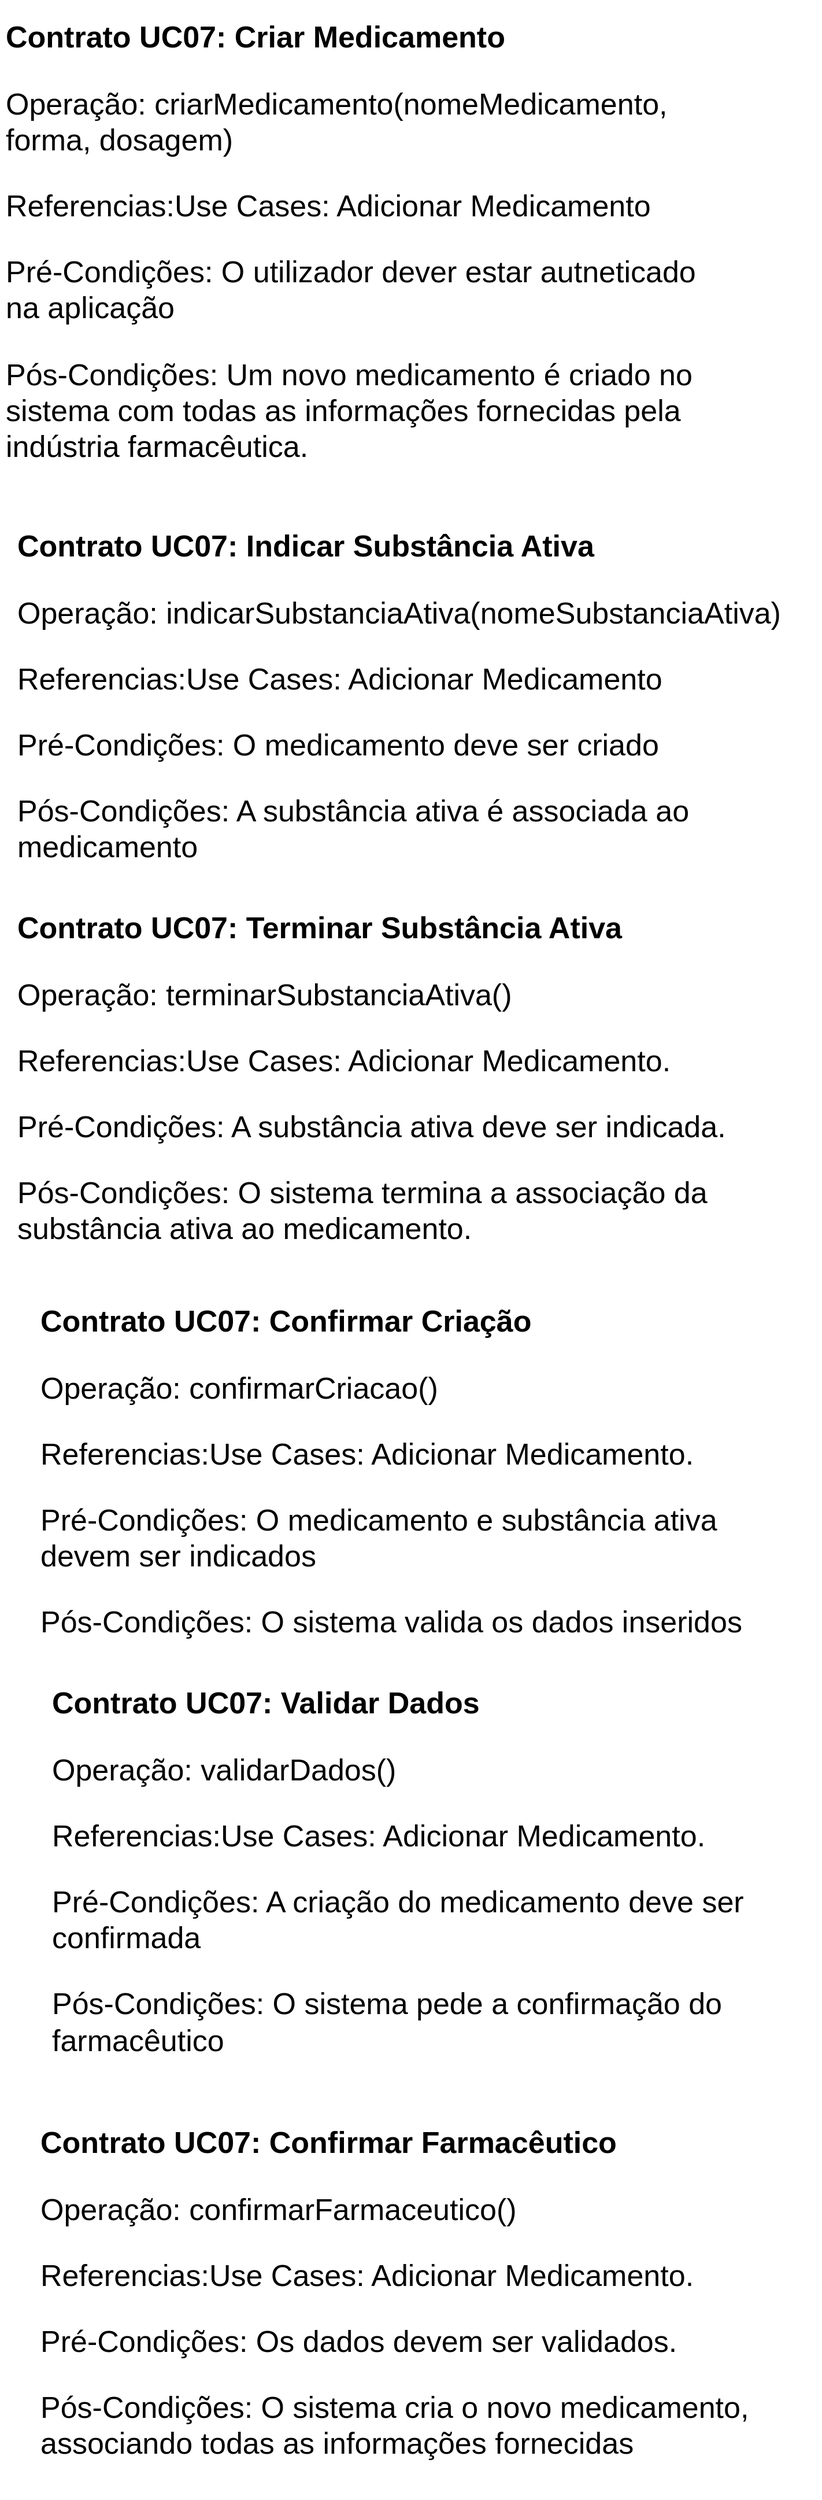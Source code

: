 <mxfile version="22.0.2" type="device">
  <diagram name="Page-1" id="5QvX5YuXNmrMK5dE1jn4">
    <mxGraphModel dx="1098" dy="820" grid="1" gridSize="10" guides="1" tooltips="1" connect="1" arrows="1" fold="1" page="1" pageScale="1" pageWidth="827" pageHeight="1169" math="0" shadow="0">
      <root>
        <mxCell id="0" />
        <mxCell id="1" parent="0" />
        <mxCell id="2Dl9Z7S1etDeZ3RpkVc1-1" value="&lt;h1 style=&quot;font-size: 26px;&quot;&gt;&lt;font style=&quot;font-size: 26px;&quot;&gt;Contrato UC07: Criar Medicamento&lt;/font&gt;&lt;/h1&gt;&lt;p style=&quot;font-size: 26px;&quot;&gt;Operação: criarMedicamento(nomeMedicamento, forma, dosagem)&lt;/p&gt;&lt;p style=&quot;font-size: 26px;&quot;&gt;Referencias:Use Cases: Adicionar Medicamento&lt;/p&gt;&lt;p style=&quot;font-size: 26px;&quot;&gt;Pré-Condições: O utilizador dever estar autneticado na aplicação&lt;/p&gt;&lt;p style=&quot;font-size: 26px;&quot;&gt;Pós-Condições: Um novo medicamento é criado no sistema com todas as informações fornecidas pela indústria farmacêutica.&lt;/p&gt;&lt;p style=&quot;font-size: 26px;&quot;&gt;&lt;br&gt;&lt;/p&gt;&lt;p style=&quot;font-size: 26px;&quot;&gt;&lt;span style=&quot;white-space: pre;&quot;&gt;&#x9;&lt;span style=&quot;white-space: pre;&quot;&gt;&#x9;&lt;/span&gt;&lt;span style=&quot;white-space: pre;&quot;&gt;&#x9;&lt;/span&gt; &lt;/span&gt;&amp;nbsp;&amp;nbsp;&lt;br&gt;&lt;/p&gt;&lt;p style=&quot;font-size: 26px;&quot;&gt;&lt;br&gt;&lt;/p&gt;" style="text;html=1;strokeColor=none;fillColor=none;spacing=5;spacingTop=-20;whiteSpace=wrap;overflow=hidden;rounded=0;" vertex="1" parent="1">
          <mxGeometry x="20" y="10" width="640" height="400" as="geometry" />
        </mxCell>
        <mxCell id="2Dl9Z7S1etDeZ3RpkVc1-2" value="&lt;h1 style=&quot;font-size: 26px;&quot;&gt;&lt;font style=&quot;font-size: 26px;&quot;&gt;Contrato UC07: Indicar Substância Ativa&lt;/font&gt;&lt;/h1&gt;&lt;p style=&quot;font-size: 26px;&quot;&gt;Operação: indicarSubstanciaAtiva(nomeSubstanciaAtiva)&lt;/p&gt;&lt;p style=&quot;font-size: 26px;&quot;&gt;Referencias:Use Cases: Adicionar Medicamento&lt;/p&gt;&lt;p style=&quot;font-size: 26px;&quot;&gt;Pré-Condições: O medicamento deve ser criado&lt;/p&gt;&lt;p style=&quot;font-size: 26px;&quot;&gt;Pós-Condições: A substância ativa é associada ao medicamento&lt;/p&gt;&lt;p style=&quot;font-size: 26px;&quot;&gt;&lt;br&gt;&lt;/p&gt;&lt;p style=&quot;font-size: 26px;&quot;&gt;&lt;span style=&quot;white-space: pre;&quot;&gt;&#x9;&lt;span style=&quot;white-space: pre;&quot;&gt;&#x9;&lt;/span&gt;&lt;span style=&quot;white-space: pre;&quot;&gt;&#x9;&lt;/span&gt; &lt;/span&gt;&amp;nbsp;&amp;nbsp;&lt;br&gt;&lt;/p&gt;&lt;p style=&quot;font-size: 26px;&quot;&gt;&lt;br&gt;&lt;/p&gt;" style="text;html=1;strokeColor=none;fillColor=none;spacing=5;spacingTop=-20;whiteSpace=wrap;overflow=hidden;rounded=0;" vertex="1" parent="1">
          <mxGeometry x="30" y="450" width="670" height="330" as="geometry" />
        </mxCell>
        <mxCell id="2Dl9Z7S1etDeZ3RpkVc1-3" value="&lt;h1 style=&quot;font-size: 26px;&quot;&gt;&lt;font style=&quot;font-size: 26px;&quot;&gt;Contrato UC07: Terminar Substância Ativa&lt;/font&gt;&lt;/h1&gt;&lt;p style=&quot;font-size: 26px;&quot;&gt;Operação: terminarSubstanciaAtiva()&lt;/p&gt;&lt;p style=&quot;font-size: 26px;&quot;&gt;Referencias:Use Cases: Adicionar Medicamento.&lt;/p&gt;&lt;p style=&quot;font-size: 26px;&quot;&gt;Pré-Condições: A substância ativa deve ser indicada.&lt;/p&gt;&lt;p style=&quot;font-size: 26px;&quot;&gt;Pós-Condições: O sistema termina a associação da substância ativa ao medicamento.&lt;/p&gt;&lt;p style=&quot;font-size: 26px;&quot;&gt;&lt;br&gt;&lt;/p&gt;&lt;p style=&quot;font-size: 26px;&quot;&gt;&lt;span style=&quot;white-space: pre;&quot;&gt;&#x9;&lt;span style=&quot;white-space: pre;&quot;&gt;&#x9;&lt;/span&gt;&lt;span style=&quot;white-space: pre;&quot;&gt;&#x9;&lt;/span&gt; &lt;/span&gt;&amp;nbsp;&amp;nbsp;&lt;br&gt;&lt;/p&gt;&lt;p style=&quot;font-size: 26px;&quot;&gt;&lt;br&gt;&lt;/p&gt;" style="text;html=1;strokeColor=none;fillColor=none;spacing=5;spacingTop=-20;whiteSpace=wrap;overflow=hidden;rounded=0;" vertex="1" parent="1">
          <mxGeometry x="30" y="780" width="670" height="330" as="geometry" />
        </mxCell>
        <mxCell id="2Dl9Z7S1etDeZ3RpkVc1-4" value="&lt;h1 style=&quot;font-size: 26px;&quot;&gt;&lt;font style=&quot;font-size: 26px;&quot;&gt;Contrato UC07: Confirmar Criação&lt;/font&gt;&lt;/h1&gt;&lt;p style=&quot;font-size: 26px;&quot;&gt;Operação: confirmarCriacao()&lt;/p&gt;&lt;p style=&quot;font-size: 26px;&quot;&gt;Referencias:Use Cases: Adicionar Medicamento.&lt;/p&gt;&lt;p style=&quot;font-size: 26px;&quot;&gt;Pré-Condições: O medicamento e substância ativa devem ser indicados&lt;/p&gt;&lt;p style=&quot;font-size: 26px;&quot;&gt;Pós-Condições: O sistema valida os dados inseridos&lt;/p&gt;&lt;p style=&quot;font-size: 26px;&quot;&gt;&lt;br&gt;&lt;/p&gt;&lt;p style=&quot;font-size: 26px;&quot;&gt;&lt;span style=&quot;white-space: pre;&quot;&gt;&#x9;&lt;span style=&quot;white-space: pre;&quot;&gt;&#x9;&lt;/span&gt;&lt;span style=&quot;white-space: pre;&quot;&gt;&#x9;&lt;/span&gt; &lt;/span&gt;&amp;nbsp;&amp;nbsp;&lt;br&gt;&lt;/p&gt;&lt;p style=&quot;font-size: 26px;&quot;&gt;&lt;br&gt;&lt;/p&gt;" style="text;html=1;strokeColor=none;fillColor=none;spacing=5;spacingTop=-20;whiteSpace=wrap;overflow=hidden;rounded=0;" vertex="1" parent="1">
          <mxGeometry x="50" y="1120" width="670" height="330" as="geometry" />
        </mxCell>
        <mxCell id="2Dl9Z7S1etDeZ3RpkVc1-5" value="&lt;h1 style=&quot;font-size: 26px;&quot;&gt;&lt;font style=&quot;font-size: 26px;&quot;&gt;Contrato UC07: Validar Dados&lt;/font&gt;&lt;/h1&gt;&lt;p style=&quot;font-size: 26px;&quot;&gt;Operação: validarDados()&lt;/p&gt;&lt;p style=&quot;font-size: 26px;&quot;&gt;Referencias:Use Cases: Adicionar Medicamento.&lt;/p&gt;&lt;p style=&quot;font-size: 26px;&quot;&gt;Pré-Condições: A criação do medicamento deve ser confirmada&lt;/p&gt;&lt;p style=&quot;font-size: 26px;&quot;&gt;Pós-Condições: O sistema pede a confirmação do farmacêutico&lt;/p&gt;&lt;p style=&quot;font-size: 26px;&quot;&gt;&lt;span style=&quot;white-space: pre;&quot;&gt;&#x9;&lt;span style=&quot;white-space: pre;&quot;&gt;&#x9;&lt;/span&gt;&lt;span style=&quot;white-space: pre;&quot;&gt;&#x9;&lt;/span&gt; &lt;/span&gt;&amp;nbsp;&amp;nbsp;&lt;br&gt;&lt;/p&gt;&lt;p style=&quot;font-size: 26px;&quot;&gt;&lt;br&gt;&lt;/p&gt;" style="text;html=1;strokeColor=none;fillColor=none;spacing=5;spacingTop=-20;whiteSpace=wrap;overflow=hidden;rounded=0;" vertex="1" parent="1">
          <mxGeometry x="60" y="1450" width="670" height="330" as="geometry" />
        </mxCell>
        <mxCell id="2Dl9Z7S1etDeZ3RpkVc1-6" value="&lt;h1 style=&quot;font-size: 26px;&quot;&gt;&lt;font style=&quot;font-size: 26px;&quot;&gt;Contrato UC07: Confirmar Farmacêutico&lt;/font&gt;&lt;/h1&gt;&lt;p style=&quot;font-size: 26px;&quot;&gt;Operação: confirmarFarmaceutico()&lt;/p&gt;&lt;p style=&quot;font-size: 26px;&quot;&gt;Referencias:Use Cases: Adicionar Medicamento.&lt;/p&gt;&lt;p style=&quot;font-size: 26px;&quot;&gt;Pré-Condições: Os dados devem ser validados.&lt;/p&gt;&lt;p style=&quot;font-size: 26px;&quot;&gt;Pós-Condições: O sistema cria o novo medicamento, associando todas as informações fornecidas&lt;/p&gt;&lt;p style=&quot;font-size: 26px;&quot;&gt;&lt;span style=&quot;white-space: pre;&quot;&gt;&#x9;&lt;span style=&quot;white-space: pre;&quot;&gt;&#x9;&lt;/span&gt;&lt;span style=&quot;white-space: pre;&quot;&gt;&#x9;&lt;/span&gt; &lt;/span&gt;&amp;nbsp;&amp;nbsp;&lt;br&gt;&lt;/p&gt;&lt;p style=&quot;font-size: 26px;&quot;&gt;&lt;br&gt;&lt;/p&gt;" style="text;html=1;strokeColor=none;fillColor=none;spacing=5;spacingTop=-20;whiteSpace=wrap;overflow=hidden;rounded=0;" vertex="1" parent="1">
          <mxGeometry x="50" y="1830" width="670" height="330" as="geometry" />
        </mxCell>
      </root>
    </mxGraphModel>
  </diagram>
</mxfile>
